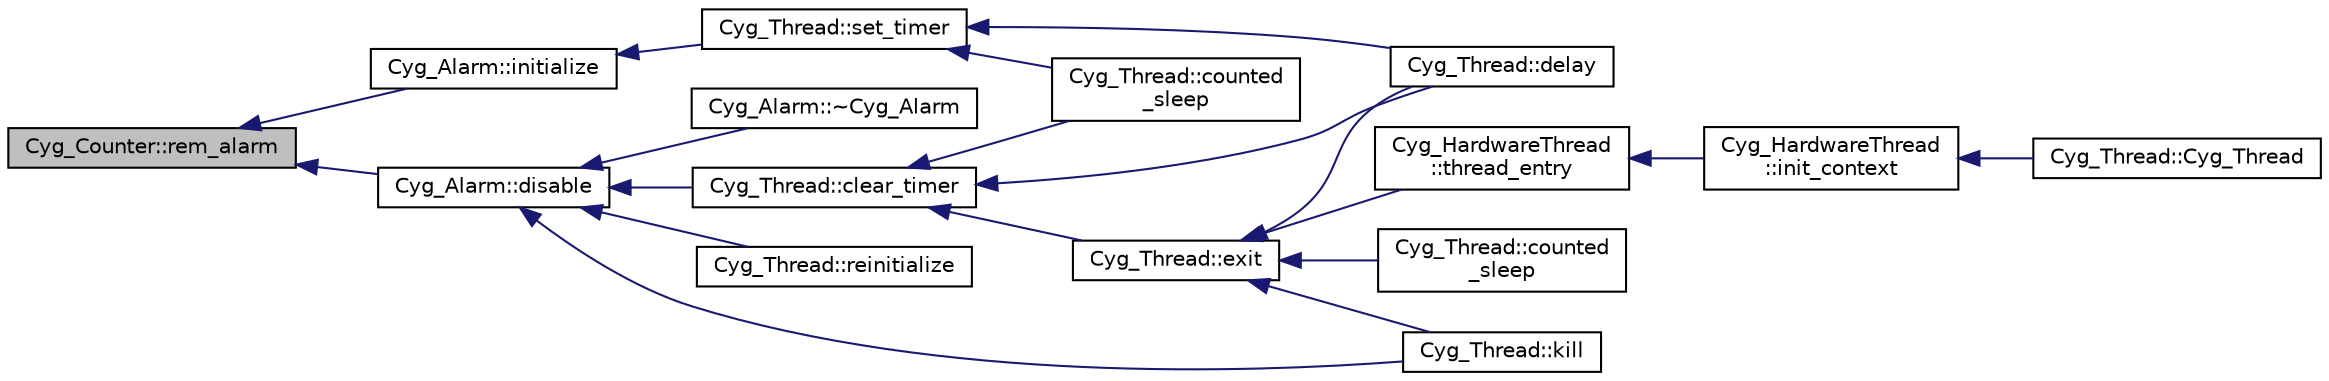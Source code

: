 digraph "Cyg_Counter::rem_alarm"
{
  edge [fontname="Helvetica",fontsize="10",labelfontname="Helvetica",labelfontsize="10"];
  node [fontname="Helvetica",fontsize="10",shape=record];
  rankdir="LR";
  Node1 [label="Cyg_Counter::rem_alarm",height=0.2,width=0.4,color="black", fillcolor="grey75", style="filled" fontcolor="black"];
  Node1 -> Node2 [dir="back",color="midnightblue",fontsize="10",style="solid",fontname="Helvetica"];
  Node2 [label="Cyg_Alarm::disable",height=0.2,width=0.4,color="black", fillcolor="white", style="filled",URL="$class_cyg___alarm.html#a72222d58531e082f7de0007f28b604f1"];
  Node2 -> Node3 [dir="back",color="midnightblue",fontsize="10",style="solid",fontname="Helvetica"];
  Node3 [label="Cyg_Thread::clear_timer",height=0.2,width=0.4,color="black", fillcolor="white", style="filled",URL="$class_cyg___thread.html#acd6c558eb9fe78341e7b933b16dd9678"];
  Node3 -> Node4 [dir="back",color="midnightblue",fontsize="10",style="solid",fontname="Helvetica"];
  Node4 [label="Cyg_Thread::counted\l_sleep",height=0.2,width=0.4,color="black", fillcolor="white", style="filled",URL="$class_cyg___thread.html#ae26681ed39ae0e34088fd925be8f3484"];
  Node3 -> Node5 [dir="back",color="midnightblue",fontsize="10",style="solid",fontname="Helvetica"];
  Node5 [label="Cyg_Thread::exit",height=0.2,width=0.4,color="black", fillcolor="white", style="filled",URL="$class_cyg___thread.html#a1325e6829eb67a7c584cee48d81cc371"];
  Node5 -> Node6 [dir="back",color="midnightblue",fontsize="10",style="solid",fontname="Helvetica"];
  Node6 [label="Cyg_HardwareThread\l::thread_entry",height=0.2,width=0.4,color="black", fillcolor="white", style="filled",URL="$class_cyg___hardware_thread.html#af951e39bf5d2fcc71329274afd3f7ae3"];
  Node6 -> Node7 [dir="back",color="midnightblue",fontsize="10",style="solid",fontname="Helvetica"];
  Node7 [label="Cyg_HardwareThread\l::init_context",height=0.2,width=0.4,color="black", fillcolor="white", style="filled",URL="$class_cyg___hardware_thread.html#aee6c6a52409a0882697917ec16875260"];
  Node7 -> Node8 [dir="back",color="midnightblue",fontsize="10",style="solid",fontname="Helvetica"];
  Node8 [label="Cyg_Thread::Cyg_Thread",height=0.2,width=0.4,color="black", fillcolor="white", style="filled",URL="$class_cyg___thread.html#a13efd27904ba3f891eeb1fc56d7c1865"];
  Node5 -> Node9 [dir="back",color="midnightblue",fontsize="10",style="solid",fontname="Helvetica"];
  Node9 [label="Cyg_Thread::counted\l_sleep",height=0.2,width=0.4,color="black", fillcolor="white", style="filled",URL="$class_cyg___thread.html#aaf9b4fc5afa2c960f564b6701287663c"];
  Node5 -> Node10 [dir="back",color="midnightblue",fontsize="10",style="solid",fontname="Helvetica"];
  Node10 [label="Cyg_Thread::kill",height=0.2,width=0.4,color="black", fillcolor="white", style="filled",URL="$class_cyg___thread.html#aa2ccfc563049b0f7e77ebbafb5df7eca"];
  Node5 -> Node11 [dir="back",color="midnightblue",fontsize="10",style="solid",fontname="Helvetica"];
  Node11 [label="Cyg_Thread::delay",height=0.2,width=0.4,color="black", fillcolor="white", style="filled",URL="$class_cyg___thread.html#a5bea2b207ab7788d560fa2bc98334b7d"];
  Node3 -> Node11 [dir="back",color="midnightblue",fontsize="10",style="solid",fontname="Helvetica"];
  Node2 -> Node10 [dir="back",color="midnightblue",fontsize="10",style="solid",fontname="Helvetica"];
  Node2 -> Node12 [dir="back",color="midnightblue",fontsize="10",style="solid",fontname="Helvetica"];
  Node12 [label="Cyg_Thread::reinitialize",height=0.2,width=0.4,color="black", fillcolor="white", style="filled",URL="$class_cyg___thread.html#abdd74d18178c8e11cd8668e35d98ddf3"];
  Node2 -> Node13 [dir="back",color="midnightblue",fontsize="10",style="solid",fontname="Helvetica"];
  Node13 [label="Cyg_Alarm::~Cyg_Alarm",height=0.2,width=0.4,color="black", fillcolor="white", style="filled",URL="$class_cyg___alarm.html#a66e9e842221f3212bff7a306a21b9deb"];
  Node1 -> Node14 [dir="back",color="midnightblue",fontsize="10",style="solid",fontname="Helvetica"];
  Node14 [label="Cyg_Alarm::initialize",height=0.2,width=0.4,color="black", fillcolor="white", style="filled",URL="$class_cyg___alarm.html#a86a3cc0243666be0b078300ce12f8b67"];
  Node14 -> Node15 [dir="back",color="midnightblue",fontsize="10",style="solid",fontname="Helvetica"];
  Node15 [label="Cyg_Thread::set_timer",height=0.2,width=0.4,color="black", fillcolor="white", style="filled",URL="$class_cyg___thread.html#a7e92402378d90c942fd050ac77610c05"];
  Node15 -> Node4 [dir="back",color="midnightblue",fontsize="10",style="solid",fontname="Helvetica"];
  Node15 -> Node11 [dir="back",color="midnightblue",fontsize="10",style="solid",fontname="Helvetica"];
}
